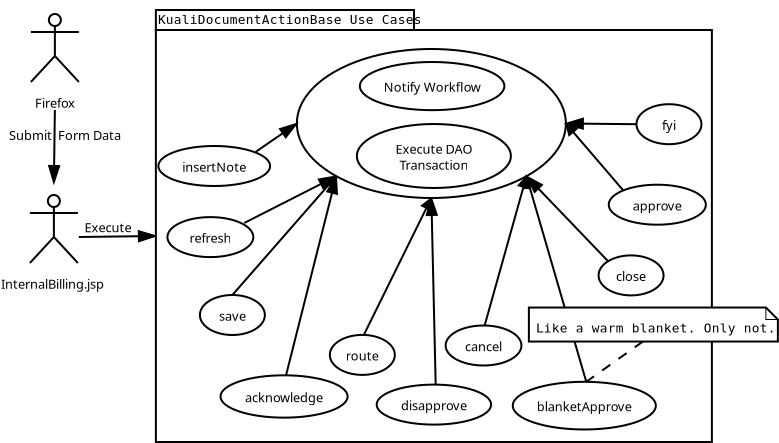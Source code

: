 <?xml version="1.0" encoding="UTF-8"?>
<dia:diagram xmlns:dia="http://www.lysator.liu.se/~alla/dia/">
  <dia:layer name="Background" visible="true">
    <dia:object type="UML - Actor" version="0" id="O0">
      <dia:attribute name="obj_pos">
        <dia:point val="7.2,13.8"/>
      </dia:attribute>
      <dia:attribute name="obj_bb">
        <dia:rectangle val="4.425,11.05;9.898,16.745"/>
      </dia:attribute>
      <dia:attribute name="elem_corner">
        <dia:point val="5.95,11.1"/>
      </dia:attribute>
      <dia:attribute name="elem_width">
        <dia:real val="2.5"/>
      </dia:attribute>
      <dia:attribute name="elem_height">
        <dia:real val="5.4"/>
      </dia:attribute>
      <dia:attribute name="line_colour">
        <dia:color val="#000000"/>
      </dia:attribute>
      <dia:attribute name="fill_colour">
        <dia:color val="#ffffff"/>
      </dia:attribute>
      <dia:attribute name="text">
        <dia:composite type="text">
          <dia:attribute name="string">
            <dia:string>#InternalBilling.jsp#</dia:string>
          </dia:attribute>
          <dia:attribute name="font">
            <dia:font family="sans" style="0" name="Helvetica"/>
          </dia:attribute>
          <dia:attribute name="height">
            <dia:real val="0.8"/>
          </dia:attribute>
          <dia:attribute name="pos">
            <dia:point val="7.2,16.4"/>
          </dia:attribute>
          <dia:attribute name="color">
            <dia:color val="#000000"/>
          </dia:attribute>
          <dia:attribute name="alignment">
            <dia:enum val="1"/>
          </dia:attribute>
        </dia:composite>
      </dia:attribute>
    </dia:object>
    <dia:object type="UML - Actor" version="0" id="O1">
      <dia:attribute name="obj_pos">
        <dia:point val="7.25,4.75"/>
      </dia:attribute>
      <dia:attribute name="obj_bb">
        <dia:rectangle val="5.95,2;8.55,7.645"/>
      </dia:attribute>
      <dia:attribute name="elem_corner">
        <dia:point val="6,2.05"/>
      </dia:attribute>
      <dia:attribute name="elem_width">
        <dia:real val="2.5"/>
      </dia:attribute>
      <dia:attribute name="elem_height">
        <dia:real val="5.4"/>
      </dia:attribute>
      <dia:attribute name="line_colour">
        <dia:color val="#000000"/>
      </dia:attribute>
      <dia:attribute name="fill_colour">
        <dia:color val="#ffffff"/>
      </dia:attribute>
      <dia:attribute name="text">
        <dia:composite type="text">
          <dia:attribute name="string">
            <dia:string>#Firefox#</dia:string>
          </dia:attribute>
          <dia:attribute name="font">
            <dia:font family="sans" style="0" name="Helvetica"/>
          </dia:attribute>
          <dia:attribute name="height">
            <dia:real val="0.8"/>
          </dia:attribute>
          <dia:attribute name="pos">
            <dia:point val="7.25,7.35"/>
          </dia:attribute>
          <dia:attribute name="color">
            <dia:color val="#000000"/>
          </dia:attribute>
          <dia:attribute name="alignment">
            <dia:enum val="1"/>
          </dia:attribute>
        </dia:composite>
      </dia:attribute>
    </dia:object>
    <dia:object type="UML - Message" version="0" id="O2">
      <dia:attribute name="obj_pos">
        <dia:point val="7.25,7.45"/>
      </dia:attribute>
      <dia:attribute name="obj_bb">
        <dia:rectangle val="4.85,7.399;10.65,11.155"/>
      </dia:attribute>
      <dia:attribute name="conn_endpoints">
        <dia:point val="7.25,7.45"/>
        <dia:point val="7.2,11.1"/>
      </dia:attribute>
      <dia:attribute name="line_colour">
        <dia:color val="#000000"/>
      </dia:attribute>
      <dia:attribute name="text">
        <dia:string>#Submit  Form Data#</dia:string>
      </dia:attribute>
      <dia:attribute name="type">
        <dia:enum val="0"/>
      </dia:attribute>
      <dia:attribute name="text_pos">
        <dia:point val="7.75,8.95"/>
      </dia:attribute>
      <dia:connections>
        <dia:connection handle="0" to="O1" connection="6"/>
        <dia:connection handle="1" to="O0" connection="1"/>
      </dia:connections>
    </dia:object>
    <dia:object type="UML - Message" version="0" id="O3">
      <dia:attribute name="obj_pos">
        <dia:point val="8.45,13.8"/>
      </dia:attribute>
      <dia:attribute name="obj_bb">
        <dia:rectangle val="8.399,12.863;12.355,14.151"/>
      </dia:attribute>
      <dia:attribute name="conn_endpoints">
        <dia:point val="8.45,13.8"/>
        <dia:point val="12.3,13.75"/>
      </dia:attribute>
      <dia:attribute name="line_colour">
        <dia:color val="#000000"/>
      </dia:attribute>
      <dia:attribute name="text">
        <dia:string>#Execute#</dia:string>
      </dia:attribute>
      <dia:attribute name="type">
        <dia:enum val="0"/>
      </dia:attribute>
      <dia:attribute name="text_pos">
        <dia:point val="9.9,13.562"/>
      </dia:attribute>
      <dia:connections>
        <dia:connection handle="0" to="O0" connection="4"/>
        <dia:connection handle="1" to="O4" connection="3"/>
      </dia:connections>
    </dia:object>
    <dia:group>
      <dia:object type="UML - LargePackage" version="0" id="O4">
        <dia:attribute name="obj_pos">
          <dia:point val="12.3,3.45"/>
        </dia:attribute>
        <dia:attribute name="obj_bb">
          <dia:rectangle val="12.25,2.4;40.15,24.1"/>
        </dia:attribute>
        <dia:attribute name="elem_corner">
          <dia:point val="12.3,3.45"/>
        </dia:attribute>
        <dia:attribute name="elem_width">
          <dia:real val="27.8"/>
        </dia:attribute>
        <dia:attribute name="elem_height">
          <dia:real val="20.6"/>
        </dia:attribute>
        <dia:attribute name="line_colour">
          <dia:color val="#000000"/>
        </dia:attribute>
        <dia:attribute name="fill_colour">
          <dia:color val="#ffffff"/>
        </dia:attribute>
        <dia:attribute name="stereotype">
          <dia:string>##</dia:string>
        </dia:attribute>
        <dia:attribute name="name">
          <dia:string>#KualiDocumentActionBase Use Cases#</dia:string>
        </dia:attribute>
      </dia:object>
      <dia:object type="Standard - Line" version="0" id="O5">
        <dia:attribute name="obj_pos">
          <dia:point val="22.698,18.695"/>
        </dia:attribute>
        <dia:attribute name="obj_bb">
          <dia:rectangle val="22.631,11.584;26.546,18.762"/>
        </dia:attribute>
        <dia:attribute name="conn_endpoints">
          <dia:point val="22.698,18.695"/>
          <dia:point val="26.075,11.85"/>
        </dia:attribute>
        <dia:attribute name="numcp">
          <dia:int val="1"/>
        </dia:attribute>
        <dia:attribute name="end_arrow">
          <dia:enum val="3"/>
        </dia:attribute>
        <dia:attribute name="end_arrow_length">
          <dia:real val="0.5"/>
        </dia:attribute>
        <dia:attribute name="end_arrow_width">
          <dia:real val="0.5"/>
        </dia:attribute>
        <dia:connections>
          <dia:connection handle="0" to="O11" connection="1"/>
          <dia:connection handle="1" to="O26" connection="6"/>
        </dia:connections>
      </dia:object>
      <dia:object type="Standard - Line" version="0" id="O6">
        <dia:attribute name="obj_pos">
          <dia:point val="33.82,21.04"/>
        </dia:attribute>
        <dia:attribute name="obj_bb">
          <dia:rectangle val="30.336,10.571;33.882,21.102"/>
        </dia:attribute>
        <dia:attribute name="conn_endpoints">
          <dia:point val="33.82,21.04"/>
          <dia:point val="30.83,10.759"/>
        </dia:attribute>
        <dia:attribute name="numcp">
          <dia:int val="1"/>
        </dia:attribute>
        <dia:attribute name="end_arrow">
          <dia:enum val="3"/>
        </dia:attribute>
        <dia:attribute name="end_arrow_length">
          <dia:real val="0.5"/>
        </dia:attribute>
        <dia:attribute name="end_arrow_width">
          <dia:real val="0.5"/>
        </dia:attribute>
        <dia:connections>
          <dia:connection handle="0" to="O12" connection="1"/>
          <dia:connection handle="1" to="O26" connection="7"/>
        </dia:connections>
      </dia:object>
      <dia:object type="UML - Message" version="0" id="O7">
        <dia:attribute name="obj_pos">
          <dia:point val="26.29,21.18"/>
        </dia:attribute>
        <dia:attribute name="obj_bb">
          <dia:rectangle val="25.674,11.791;26.476,21.231"/>
        </dia:attribute>
        <dia:attribute name="conn_endpoints">
          <dia:point val="26.29,21.18"/>
          <dia:point val="26.075,11.85"/>
        </dia:attribute>
        <dia:attribute name="line_colour">
          <dia:color val="#000000"/>
        </dia:attribute>
        <dia:attribute name="text">
          <dia:string>##</dia:string>
        </dia:attribute>
        <dia:attribute name="type">
          <dia:enum val="0"/>
        </dia:attribute>
        <dia:attribute name="text_pos">
          <dia:point val="26.183,16.515"/>
        </dia:attribute>
        <dia:connections>
          <dia:connection handle="0" to="O14" connection="1"/>
          <dia:connection handle="1" to="O26" connection="6"/>
        </dia:connections>
      </dia:object>
      <dia:object type="Standard - Line" version="0" id="O8">
        <dia:attribute name="obj_pos">
          <dia:point val="35.675,11.478"/>
        </dia:attribute>
        <dia:attribute name="obj_bb">
          <dia:rectangle val="32.388,7.762;35.745,11.548"/>
        </dia:attribute>
        <dia:attribute name="conn_endpoints">
          <dia:point val="35.675,11.478"/>
          <dia:point val="32.8,8.125"/>
        </dia:attribute>
        <dia:attribute name="numcp">
          <dia:int val="1"/>
        </dia:attribute>
        <dia:attribute name="end_arrow">
          <dia:enum val="3"/>
        </dia:attribute>
        <dia:attribute name="end_arrow_length">
          <dia:real val="0.5"/>
        </dia:attribute>
        <dia:attribute name="end_arrow_width">
          <dia:real val="0.5"/>
        </dia:attribute>
        <dia:connections>
          <dia:connection handle="0" to="O13" connection="0"/>
          <dia:connection handle="1" to="O26" connection="4"/>
        </dia:connections>
      </dia:object>
      <dia:object type="Standard - Line" version="0" id="O9">
        <dia:attribute name="obj_pos">
          <dia:point val="28.738,18.225"/>
        </dia:attribute>
        <dia:attribute name="obj_bb">
          <dia:rectangle val="28.676,10.576;31.325,18.287"/>
        </dia:attribute>
        <dia:attribute name="conn_endpoints">
          <dia:point val="28.738,18.225"/>
          <dia:point val="30.83,10.759"/>
        </dia:attribute>
        <dia:attribute name="numcp">
          <dia:int val="1"/>
        </dia:attribute>
        <dia:attribute name="end_arrow">
          <dia:enum val="3"/>
        </dia:attribute>
        <dia:attribute name="end_arrow_length">
          <dia:real val="0.5"/>
        </dia:attribute>
        <dia:attribute name="end_arrow_width">
          <dia:real val="0.5"/>
        </dia:attribute>
        <dia:connections>
          <dia:connection handle="0" to="O15" connection="1"/>
          <dia:connection handle="1" to="O26" connection="7"/>
        </dia:connections>
      </dia:object>
      <dia:object type="UML - Usecase" version="0" id="O10">
        <dia:attribute name="obj_pos">
          <dia:point val="14.5,16.7"/>
        </dia:attribute>
        <dia:attribute name="obj_bb">
          <dia:rectangle val="14.5,16.7;17.75,18.7"/>
        </dia:attribute>
        <dia:attribute name="elem_corner">
          <dia:point val="14.5,16.7"/>
        </dia:attribute>
        <dia:attribute name="elem_width">
          <dia:real val="3.25"/>
        </dia:attribute>
        <dia:attribute name="elem_height">
          <dia:real val="2"/>
        </dia:attribute>
        <dia:attribute name="line_colour">
          <dia:color val="#000000"/>
        </dia:attribute>
        <dia:attribute name="fill_colour">
          <dia:color val="#ffffff"/>
        </dia:attribute>
        <dia:attribute name="text_outside">
          <dia:boolean val="false"/>
        </dia:attribute>
        <dia:attribute name="collaboration">
          <dia:boolean val="false"/>
        </dia:attribute>
        <dia:attribute name="text">
          <dia:composite type="text">
            <dia:attribute name="string">
              <dia:string>#save#</dia:string>
            </dia:attribute>
            <dia:attribute name="font">
              <dia:font family="sans" style="0" name="Helvetica"/>
            </dia:attribute>
            <dia:attribute name="height">
              <dia:real val="0.8"/>
            </dia:attribute>
            <dia:attribute name="pos">
              <dia:point val="16.125,18"/>
            </dia:attribute>
            <dia:attribute name="color">
              <dia:color val="#000000"/>
            </dia:attribute>
            <dia:attribute name="alignment">
              <dia:enum val="1"/>
            </dia:attribute>
          </dia:composite>
        </dia:attribute>
        <dia:childnode parent="O4"/>
      </dia:object>
      <dia:object type="UML - Usecase" version="0" id="O11">
        <dia:attribute name="obj_pos">
          <dia:point val="20.998,18.695"/>
        </dia:attribute>
        <dia:attribute name="obj_bb">
          <dia:rectangle val="20.998,18.695;24.398,20.695"/>
        </dia:attribute>
        <dia:attribute name="elem_corner">
          <dia:point val="20.998,18.695"/>
        </dia:attribute>
        <dia:attribute name="elem_width">
          <dia:real val="3.4"/>
        </dia:attribute>
        <dia:attribute name="elem_height">
          <dia:real val="2"/>
        </dia:attribute>
        <dia:attribute name="line_colour">
          <dia:color val="#000000"/>
        </dia:attribute>
        <dia:attribute name="fill_colour">
          <dia:color val="#ffffff"/>
        </dia:attribute>
        <dia:attribute name="text_outside">
          <dia:boolean val="false"/>
        </dia:attribute>
        <dia:attribute name="collaboration">
          <dia:boolean val="false"/>
        </dia:attribute>
        <dia:attribute name="text">
          <dia:composite type="text">
            <dia:attribute name="string">
              <dia:string>#route#</dia:string>
            </dia:attribute>
            <dia:attribute name="font">
              <dia:font family="sans" style="0" name="Helvetica"/>
            </dia:attribute>
            <dia:attribute name="height">
              <dia:real val="0.8"/>
            </dia:attribute>
            <dia:attribute name="pos">
              <dia:point val="22.698,19.995"/>
            </dia:attribute>
            <dia:attribute name="color">
              <dia:color val="#000000"/>
            </dia:attribute>
            <dia:attribute name="alignment">
              <dia:enum val="1"/>
            </dia:attribute>
          </dia:composite>
        </dia:attribute>
      </dia:object>
      <dia:object type="UML - Usecase" version="0" id="O12">
        <dia:attribute name="obj_pos">
          <dia:point val="30.145,21.04"/>
        </dia:attribute>
        <dia:attribute name="obj_bb">
          <dia:rectangle val="30.145,21.04;37.495,23.49"/>
        </dia:attribute>
        <dia:attribute name="elem_corner">
          <dia:point val="30.145,21.04"/>
        </dia:attribute>
        <dia:attribute name="elem_width">
          <dia:real val="7.35"/>
        </dia:attribute>
        <dia:attribute name="elem_height">
          <dia:real val="2.45"/>
        </dia:attribute>
        <dia:attribute name="line_colour">
          <dia:color val="#000000"/>
        </dia:attribute>
        <dia:attribute name="fill_colour">
          <dia:color val="#ffffff"/>
        </dia:attribute>
        <dia:attribute name="text_outside">
          <dia:boolean val="false"/>
        </dia:attribute>
        <dia:attribute name="collaboration">
          <dia:boolean val="false"/>
        </dia:attribute>
        <dia:attribute name="text">
          <dia:composite type="text">
            <dia:attribute name="string">
              <dia:string>#blanketApprove#</dia:string>
            </dia:attribute>
            <dia:attribute name="font">
              <dia:font family="sans" style="0" name="Helvetica"/>
            </dia:attribute>
            <dia:attribute name="height">
              <dia:real val="0.8"/>
            </dia:attribute>
            <dia:attribute name="pos">
              <dia:point val="33.82,22.565"/>
            </dia:attribute>
            <dia:attribute name="color">
              <dia:color val="#000000"/>
            </dia:attribute>
            <dia:attribute name="alignment">
              <dia:enum val="1"/>
            </dia:attribute>
          </dia:composite>
        </dia:attribute>
      </dia:object>
      <dia:object type="UML - Usecase" version="0" id="O13">
        <dia:attribute name="obj_pos">
          <dia:point val="34.943,11.185"/>
        </dia:attribute>
        <dia:attribute name="obj_bb">
          <dia:rectangle val="34.943,11.185;39.943,13.185"/>
        </dia:attribute>
        <dia:attribute name="elem_corner">
          <dia:point val="34.943,11.185"/>
        </dia:attribute>
        <dia:attribute name="elem_width">
          <dia:real val="5"/>
        </dia:attribute>
        <dia:attribute name="elem_height">
          <dia:real val="2"/>
        </dia:attribute>
        <dia:attribute name="line_colour">
          <dia:color val="#000000"/>
        </dia:attribute>
        <dia:attribute name="fill_colour">
          <dia:color val="#ffffff"/>
        </dia:attribute>
        <dia:attribute name="text_outside">
          <dia:boolean val="false"/>
        </dia:attribute>
        <dia:attribute name="collaboration">
          <dia:boolean val="false"/>
        </dia:attribute>
        <dia:attribute name="text">
          <dia:composite type="text">
            <dia:attribute name="string">
              <dia:string>#approve#</dia:string>
            </dia:attribute>
            <dia:attribute name="font">
              <dia:font family="sans" style="0" name="Helvetica"/>
            </dia:attribute>
            <dia:attribute name="height">
              <dia:real val="0.8"/>
            </dia:attribute>
            <dia:attribute name="pos">
              <dia:point val="37.443,12.485"/>
            </dia:attribute>
            <dia:attribute name="color">
              <dia:color val="#000000"/>
            </dia:attribute>
            <dia:attribute name="alignment">
              <dia:enum val="1"/>
            </dia:attribute>
          </dia:composite>
        </dia:attribute>
      </dia:object>
      <dia:object type="UML - Usecase" version="0" id="O14">
        <dia:attribute name="obj_pos">
          <dia:point val="23.34,21.18"/>
        </dia:attribute>
        <dia:attribute name="obj_bb">
          <dia:rectangle val="23.34,21.18;29.24,23.18"/>
        </dia:attribute>
        <dia:attribute name="elem_corner">
          <dia:point val="23.34,21.18"/>
        </dia:attribute>
        <dia:attribute name="elem_width">
          <dia:real val="5.9"/>
        </dia:attribute>
        <dia:attribute name="elem_height">
          <dia:real val="2"/>
        </dia:attribute>
        <dia:attribute name="line_colour">
          <dia:color val="#000000"/>
        </dia:attribute>
        <dia:attribute name="fill_colour">
          <dia:color val="#ffffff"/>
        </dia:attribute>
        <dia:attribute name="text_outside">
          <dia:boolean val="false"/>
        </dia:attribute>
        <dia:attribute name="collaboration">
          <dia:boolean val="false"/>
        </dia:attribute>
        <dia:attribute name="text">
          <dia:composite type="text">
            <dia:attribute name="string">
              <dia:string>#disapprove#</dia:string>
            </dia:attribute>
            <dia:attribute name="font">
              <dia:font family="sans" style="0" name="Helvetica"/>
            </dia:attribute>
            <dia:attribute name="height">
              <dia:real val="0.8"/>
            </dia:attribute>
            <dia:attribute name="pos">
              <dia:point val="26.29,22.48"/>
            </dia:attribute>
            <dia:attribute name="color">
              <dia:color val="#000000"/>
            </dia:attribute>
            <dia:attribute name="alignment">
              <dia:enum val="1"/>
            </dia:attribute>
          </dia:composite>
        </dia:attribute>
      </dia:object>
      <dia:object type="UML - Usecase" version="0" id="O15">
        <dia:attribute name="obj_pos">
          <dia:point val="26.788,18.225"/>
        </dia:attribute>
        <dia:attribute name="obj_bb">
          <dia:rectangle val="26.788,18.225;30.688,20.225"/>
        </dia:attribute>
        <dia:attribute name="elem_corner">
          <dia:point val="26.788,18.225"/>
        </dia:attribute>
        <dia:attribute name="elem_width">
          <dia:real val="3.9"/>
        </dia:attribute>
        <dia:attribute name="elem_height">
          <dia:real val="2"/>
        </dia:attribute>
        <dia:attribute name="line_colour">
          <dia:color val="#000000"/>
        </dia:attribute>
        <dia:attribute name="fill_colour">
          <dia:color val="#ffffff"/>
        </dia:attribute>
        <dia:attribute name="text_outside">
          <dia:boolean val="false"/>
        </dia:attribute>
        <dia:attribute name="collaboration">
          <dia:boolean val="false"/>
        </dia:attribute>
        <dia:attribute name="text">
          <dia:composite type="text">
            <dia:attribute name="string">
              <dia:string>#cancel#</dia:string>
            </dia:attribute>
            <dia:attribute name="font">
              <dia:font family="sans" style="0" name="Helvetica"/>
            </dia:attribute>
            <dia:attribute name="height">
              <dia:real val="0.8"/>
            </dia:attribute>
            <dia:attribute name="pos">
              <dia:point val="28.738,19.525"/>
            </dia:attribute>
            <dia:attribute name="color">
              <dia:color val="#000000"/>
            </dia:attribute>
            <dia:attribute name="alignment">
              <dia:enum val="1"/>
            </dia:attribute>
          </dia:composite>
        </dia:attribute>
      </dia:object>
      <dia:object type="UML - Usecase" version="0" id="O16">
        <dia:attribute name="obj_pos">
          <dia:point val="34.435,14.72"/>
        </dia:attribute>
        <dia:attribute name="obj_bb">
          <dia:rectangle val="34.435,14.72;37.685,16.72"/>
        </dia:attribute>
        <dia:attribute name="elem_corner">
          <dia:point val="34.435,14.72"/>
        </dia:attribute>
        <dia:attribute name="elem_width">
          <dia:real val="3.25"/>
        </dia:attribute>
        <dia:attribute name="elem_height">
          <dia:real val="2"/>
        </dia:attribute>
        <dia:attribute name="line_colour">
          <dia:color val="#000000"/>
        </dia:attribute>
        <dia:attribute name="fill_colour">
          <dia:color val="#ffffff"/>
        </dia:attribute>
        <dia:attribute name="text_outside">
          <dia:boolean val="false"/>
        </dia:attribute>
        <dia:attribute name="collaboration">
          <dia:boolean val="false"/>
        </dia:attribute>
        <dia:attribute name="text">
          <dia:composite type="text">
            <dia:attribute name="string">
              <dia:string>#close#</dia:string>
            </dia:attribute>
            <dia:attribute name="font">
              <dia:font family="sans" style="0" name="Helvetica"/>
            </dia:attribute>
            <dia:attribute name="height">
              <dia:real val="0.8"/>
            </dia:attribute>
            <dia:attribute name="pos">
              <dia:point val="36.06,16.02"/>
            </dia:attribute>
            <dia:attribute name="color">
              <dia:color val="#000000"/>
            </dia:attribute>
            <dia:attribute name="alignment">
              <dia:enum val="1"/>
            </dia:attribute>
          </dia:composite>
        </dia:attribute>
      </dia:object>
      <dia:object type="Standard - Line" version="0" id="O17">
        <dia:attribute name="obj_pos">
          <dia:point val="36.65,19.025"/>
        </dia:attribute>
        <dia:attribute name="obj_bb">
          <dia:rectangle val="33.75,18.955;36.72,21.11"/>
        </dia:attribute>
        <dia:attribute name="conn_endpoints">
          <dia:point val="36.65,19.025"/>
          <dia:point val="33.82,21.04"/>
        </dia:attribute>
        <dia:attribute name="numcp">
          <dia:int val="1"/>
        </dia:attribute>
        <dia:attribute name="line_style">
          <dia:enum val="1"/>
        </dia:attribute>
        <dia:attribute name="dashlength">
          <dia:real val="0.5"/>
        </dia:attribute>
        <dia:connections>
          <dia:connection handle="0" to="O18" connection="6"/>
          <dia:connection handle="1" to="O12" connection="1"/>
        </dia:connections>
      </dia:object>
      <dia:object type="UML - Note" version="0" id="O18">
        <dia:attribute name="obj_pos">
          <dia:point val="30.95,17.325"/>
        </dia:attribute>
        <dia:attribute name="obj_bb">
          <dia:rectangle val="30.9,17.275;42.4,19.075"/>
        </dia:attribute>
        <dia:attribute name="elem_corner">
          <dia:point val="30.95,17.325"/>
        </dia:attribute>
        <dia:attribute name="elem_width">
          <dia:real val="11.4"/>
        </dia:attribute>
        <dia:attribute name="elem_height">
          <dia:real val="1.7"/>
        </dia:attribute>
        <dia:attribute name="line_colour">
          <dia:color val="#000000"/>
        </dia:attribute>
        <dia:attribute name="fill_colour">
          <dia:color val="#ffffff"/>
        </dia:attribute>
        <dia:attribute name="text">
          <dia:composite type="text">
            <dia:attribute name="string">
              <dia:string>#Like a warm blanket. Only not.#</dia:string>
            </dia:attribute>
            <dia:attribute name="font">
              <dia:font family="monospace" style="0" name="Courier"/>
            </dia:attribute>
            <dia:attribute name="height">
              <dia:real val="0.8"/>
            </dia:attribute>
            <dia:attribute name="pos">
              <dia:point val="31.3,18.525"/>
            </dia:attribute>
            <dia:attribute name="color">
              <dia:color val="#000000"/>
            </dia:attribute>
            <dia:attribute name="alignment">
              <dia:enum val="0"/>
            </dia:attribute>
          </dia:composite>
        </dia:attribute>
      </dia:object>
      <dia:object type="UML - Usecase" version="0" id="O19">
        <dia:attribute name="obj_pos">
          <dia:point val="15.533,20.715"/>
        </dia:attribute>
        <dia:attribute name="obj_bb">
          <dia:rectangle val="15.533,20.715;22.083,22.898"/>
        </dia:attribute>
        <dia:attribute name="elem_corner">
          <dia:point val="15.533,20.715"/>
        </dia:attribute>
        <dia:attribute name="elem_width">
          <dia:real val="6.55"/>
        </dia:attribute>
        <dia:attribute name="elem_height">
          <dia:real val="2.183"/>
        </dia:attribute>
        <dia:attribute name="line_colour">
          <dia:color val="#000000"/>
        </dia:attribute>
        <dia:attribute name="fill_colour">
          <dia:color val="#ffffff"/>
        </dia:attribute>
        <dia:attribute name="text_outside">
          <dia:boolean val="false"/>
        </dia:attribute>
        <dia:attribute name="collaboration">
          <dia:boolean val="false"/>
        </dia:attribute>
        <dia:attribute name="text">
          <dia:composite type="text">
            <dia:attribute name="string">
              <dia:string>#acknowledge#</dia:string>
            </dia:attribute>
            <dia:attribute name="font">
              <dia:font family="sans" style="0" name="Helvetica"/>
            </dia:attribute>
            <dia:attribute name="height">
              <dia:real val="0.8"/>
            </dia:attribute>
            <dia:attribute name="pos">
              <dia:point val="18.808,22.107"/>
            </dia:attribute>
            <dia:attribute name="color">
              <dia:color val="#000000"/>
            </dia:attribute>
            <dia:attribute name="alignment">
              <dia:enum val="1"/>
            </dia:attribute>
          </dia:composite>
        </dia:attribute>
      </dia:object>
      <dia:object type="UML - Usecase" version="0" id="O20">
        <dia:attribute name="obj_pos">
          <dia:point val="36.33,7.16"/>
        </dia:attribute>
        <dia:attribute name="obj_bb">
          <dia:rectangle val="36.33,7.16;39.58,9.16"/>
        </dia:attribute>
        <dia:attribute name="elem_corner">
          <dia:point val="36.33,7.16"/>
        </dia:attribute>
        <dia:attribute name="elem_width">
          <dia:real val="3.25"/>
        </dia:attribute>
        <dia:attribute name="elem_height">
          <dia:real val="2"/>
        </dia:attribute>
        <dia:attribute name="line_colour">
          <dia:color val="#000000"/>
        </dia:attribute>
        <dia:attribute name="fill_colour">
          <dia:color val="#ffffff"/>
        </dia:attribute>
        <dia:attribute name="text_outside">
          <dia:boolean val="false"/>
        </dia:attribute>
        <dia:attribute name="collaboration">
          <dia:boolean val="false"/>
        </dia:attribute>
        <dia:attribute name="text">
          <dia:composite type="text">
            <dia:attribute name="string">
              <dia:string>#fyi#</dia:string>
            </dia:attribute>
            <dia:attribute name="font">
              <dia:font family="sans" style="0" name="Helvetica"/>
            </dia:attribute>
            <dia:attribute name="height">
              <dia:real val="0.8"/>
            </dia:attribute>
            <dia:attribute name="pos">
              <dia:point val="37.955,8.46"/>
            </dia:attribute>
            <dia:attribute name="color">
              <dia:color val="#000000"/>
            </dia:attribute>
            <dia:attribute name="alignment">
              <dia:enum val="1"/>
            </dia:attribute>
          </dia:composite>
        </dia:attribute>
      </dia:object>
      <dia:object type="UML - Usecase" version="0" id="O21">
        <dia:attribute name="obj_pos">
          <dia:point val="12.878,12.805"/>
        </dia:attribute>
        <dia:attribute name="obj_bb">
          <dia:rectangle val="12.878,12.805;17.378,14.805"/>
        </dia:attribute>
        <dia:attribute name="elem_corner">
          <dia:point val="12.878,12.805"/>
        </dia:attribute>
        <dia:attribute name="elem_width">
          <dia:real val="4.5"/>
        </dia:attribute>
        <dia:attribute name="elem_height">
          <dia:real val="2"/>
        </dia:attribute>
        <dia:attribute name="line_colour">
          <dia:color val="#000000"/>
        </dia:attribute>
        <dia:attribute name="fill_colour">
          <dia:color val="#ffffff"/>
        </dia:attribute>
        <dia:attribute name="text_outside">
          <dia:boolean val="false"/>
        </dia:attribute>
        <dia:attribute name="collaboration">
          <dia:boolean val="false"/>
        </dia:attribute>
        <dia:attribute name="text">
          <dia:composite type="text">
            <dia:attribute name="string">
              <dia:string>#refresh#</dia:string>
            </dia:attribute>
            <dia:attribute name="font">
              <dia:font family="sans" style="0" name="Helvetica"/>
            </dia:attribute>
            <dia:attribute name="height">
              <dia:real val="0.8"/>
            </dia:attribute>
            <dia:attribute name="pos">
              <dia:point val="15.128,14.105"/>
            </dia:attribute>
            <dia:attribute name="color">
              <dia:color val="#000000"/>
            </dia:attribute>
            <dia:attribute name="alignment">
              <dia:enum val="1"/>
            </dia:attribute>
          </dia:composite>
        </dia:attribute>
      </dia:object>
      <dia:object type="UML - Usecase" version="0" id="O22">
        <dia:attribute name="obj_pos">
          <dia:point val="12.425,9.25"/>
        </dia:attribute>
        <dia:attribute name="obj_bb">
          <dia:rectangle val="12.425,9.25;18.125,11.25"/>
        </dia:attribute>
        <dia:attribute name="elem_corner">
          <dia:point val="12.425,9.25"/>
        </dia:attribute>
        <dia:attribute name="elem_width">
          <dia:real val="5.7"/>
        </dia:attribute>
        <dia:attribute name="elem_height">
          <dia:real val="2"/>
        </dia:attribute>
        <dia:attribute name="line_colour">
          <dia:color val="#000000"/>
        </dia:attribute>
        <dia:attribute name="fill_colour">
          <dia:color val="#ffffff"/>
        </dia:attribute>
        <dia:attribute name="text_outside">
          <dia:boolean val="false"/>
        </dia:attribute>
        <dia:attribute name="collaboration">
          <dia:boolean val="false"/>
        </dia:attribute>
        <dia:attribute name="text">
          <dia:composite type="text">
            <dia:attribute name="string">
              <dia:string>#insertNote#</dia:string>
            </dia:attribute>
            <dia:attribute name="font">
              <dia:font family="sans" style="0" name="Helvetica"/>
            </dia:attribute>
            <dia:attribute name="height">
              <dia:real val="0.8"/>
            </dia:attribute>
            <dia:attribute name="pos">
              <dia:point val="15.275,10.55"/>
            </dia:attribute>
            <dia:attribute name="color">
              <dia:color val="#000000"/>
            </dia:attribute>
            <dia:attribute name="alignment">
              <dia:enum val="1"/>
            </dia:attribute>
          </dia:composite>
        </dia:attribute>
      </dia:object>
      <dia:object type="Standard - Line" version="0" id="O23">
        <dia:attribute name="obj_pos">
          <dia:point val="16.125,16.7"/>
        </dia:attribute>
        <dia:attribute name="obj_bb">
          <dia:rectangle val="16.055,10.392;21.729,16.771"/>
        </dia:attribute>
        <dia:attribute name="conn_endpoints">
          <dia:point val="16.125,16.7"/>
          <dia:point val="21.32,10.759"/>
        </dia:attribute>
        <dia:attribute name="numcp">
          <dia:int val="1"/>
        </dia:attribute>
        <dia:attribute name="end_arrow">
          <dia:enum val="3"/>
        </dia:attribute>
        <dia:attribute name="end_arrow_length">
          <dia:real val="0.5"/>
        </dia:attribute>
        <dia:attribute name="end_arrow_width">
          <dia:real val="0.5"/>
        </dia:attribute>
        <dia:connections>
          <dia:connection handle="0" to="O10" connection="1"/>
          <dia:connection handle="1" to="O26" connection="5"/>
        </dia:connections>
        <dia:childnode parent="O4"/>
      </dia:object>
      <dia:object type="UML - Message" version="0" id="O24">
        <dia:attribute name="obj_pos">
          <dia:point val="18.808,20.715"/>
        </dia:attribute>
        <dia:attribute name="obj_bb">
          <dia:rectangle val="18.747,10.613;21.72,20.776"/>
        </dia:attribute>
        <dia:attribute name="conn_endpoints">
          <dia:point val="18.808,20.715"/>
          <dia:point val="21.32,10.759"/>
        </dia:attribute>
        <dia:attribute name="line_colour">
          <dia:color val="#000000"/>
        </dia:attribute>
        <dia:attribute name="text">
          <dia:string>##</dia:string>
        </dia:attribute>
        <dia:attribute name="type">
          <dia:enum val="0"/>
        </dia:attribute>
        <dia:attribute name="text_pos">
          <dia:point val="20.064,15.737"/>
        </dia:attribute>
        <dia:connections>
          <dia:connection handle="0" to="O19" connection="1"/>
          <dia:connection handle="1" to="O26" connection="5"/>
        </dia:connections>
        <dia:childnode parent="O4"/>
      </dia:object>
      <dia:object type="UML - Message" version="0" id="O25">
        <dia:attribute name="obj_pos">
          <dia:point val="16.719,13.098"/>
        </dia:attribute>
        <dia:attribute name="obj_bb">
          <dia:rectangle val="16.651,10.38;21.546,13.165"/>
        </dia:attribute>
        <dia:attribute name="conn_endpoints">
          <dia:point val="16.719,13.098"/>
          <dia:point val="21.32,10.759"/>
        </dia:attribute>
        <dia:attribute name="line_colour">
          <dia:color val="#000000"/>
        </dia:attribute>
        <dia:attribute name="text">
          <dia:string>##</dia:string>
        </dia:attribute>
        <dia:attribute name="type">
          <dia:enum val="0"/>
        </dia:attribute>
        <dia:attribute name="text_pos">
          <dia:point val="19.019,11.928"/>
        </dia:attribute>
        <dia:connections>
          <dia:connection handle="0" to="O21" connection="2"/>
          <dia:connection handle="1" to="O26" connection="5"/>
        </dia:connections>
      </dia:object>
      <dia:group>
        <dia:object type="Standard - Ellipse" version="0" id="O26">
          <dia:attribute name="obj_pos">
            <dia:point val="19.35,4.4"/>
          </dia:attribute>
          <dia:attribute name="obj_bb">
            <dia:rectangle val="19.3,4.35;32.85,11.9"/>
          </dia:attribute>
          <dia:attribute name="elem_corner">
            <dia:point val="19.35,4.4"/>
          </dia:attribute>
          <dia:attribute name="elem_width">
            <dia:real val="13.45"/>
          </dia:attribute>
          <dia:attribute name="elem_height">
            <dia:real val="7.45"/>
          </dia:attribute>
          <dia:childnode parent="O4"/>
        </dia:object>
        <dia:object type="UML - Usecase" version="0" id="O27">
          <dia:attribute name="obj_pos">
            <dia:point val="22.5,5.05"/>
          </dia:attribute>
          <dia:attribute name="obj_bb">
            <dia:rectangle val="22.5,5.05;29.8,7.483"/>
          </dia:attribute>
          <dia:attribute name="elem_corner">
            <dia:point val="22.5,5.05"/>
          </dia:attribute>
          <dia:attribute name="elem_width">
            <dia:real val="7.3"/>
          </dia:attribute>
          <dia:attribute name="elem_height">
            <dia:real val="2.433"/>
          </dia:attribute>
          <dia:attribute name="line_colour">
            <dia:color val="#000000"/>
          </dia:attribute>
          <dia:attribute name="fill_colour">
            <dia:color val="#ffffff"/>
          </dia:attribute>
          <dia:attribute name="text_outside">
            <dia:boolean val="false"/>
          </dia:attribute>
          <dia:attribute name="collaboration">
            <dia:boolean val="false"/>
          </dia:attribute>
          <dia:attribute name="text">
            <dia:composite type="text">
              <dia:attribute name="string">
                <dia:string>#Notify Workflow#</dia:string>
              </dia:attribute>
              <dia:attribute name="font">
                <dia:font family="sans" style="0" name="Helvetica"/>
              </dia:attribute>
              <dia:attribute name="height">
                <dia:real val="0.8"/>
              </dia:attribute>
              <dia:attribute name="pos">
                <dia:point val="26.15,6.567"/>
              </dia:attribute>
              <dia:attribute name="color">
                <dia:color val="#000000"/>
              </dia:attribute>
              <dia:attribute name="alignment">
                <dia:enum val="1"/>
              </dia:attribute>
            </dia:composite>
          </dia:attribute>
          <dia:childnode parent="O4"/>
        </dia:object>
        <dia:object type="UML - Usecase" version="0" id="O28">
          <dia:attribute name="obj_pos">
            <dia:point val="22.35,8.15"/>
          </dia:attribute>
          <dia:attribute name="obj_bb">
            <dia:rectangle val="22.35,8.15;30.45,11.35"/>
          </dia:attribute>
          <dia:attribute name="elem_corner">
            <dia:point val="22.35,8.15"/>
          </dia:attribute>
          <dia:attribute name="elem_width">
            <dia:real val="8.1"/>
          </dia:attribute>
          <dia:attribute name="elem_height">
            <dia:real val="3.2"/>
          </dia:attribute>
          <dia:attribute name="line_colour">
            <dia:color val="#000000"/>
          </dia:attribute>
          <dia:attribute name="fill_colour">
            <dia:color val="#ffffff"/>
          </dia:attribute>
          <dia:attribute name="text_outside">
            <dia:boolean val="false"/>
          </dia:attribute>
          <dia:attribute name="collaboration">
            <dia:boolean val="false"/>
          </dia:attribute>
          <dia:attribute name="text">
            <dia:composite type="text">
              <dia:attribute name="string">
                <dia:string>#Execute DAO
Transaction#</dia:string>
              </dia:attribute>
              <dia:attribute name="font">
                <dia:font family="sans" style="0" name="Helvetica"/>
              </dia:attribute>
              <dia:attribute name="height">
                <dia:real val="0.8"/>
              </dia:attribute>
              <dia:attribute name="pos">
                <dia:point val="26.4,9.65"/>
              </dia:attribute>
              <dia:attribute name="color">
                <dia:color val="#000000"/>
              </dia:attribute>
              <dia:attribute name="alignment">
                <dia:enum val="1"/>
              </dia:attribute>
            </dia:composite>
          </dia:attribute>
          <dia:childnode parent="O4"/>
        </dia:object>
      </dia:group>
      <dia:object type="UML - Message" version="0" id="O29">
        <dia:attribute name="obj_pos">
          <dia:point val="36.33,8.16"/>
        </dia:attribute>
        <dia:attribute name="obj_bb">
          <dia:rectangle val="32.746,7.442;36.381,8.525"/>
        </dia:attribute>
        <dia:attribute name="conn_endpoints">
          <dia:point val="36.33,8.16"/>
          <dia:point val="32.8,8.125"/>
        </dia:attribute>
        <dia:attribute name="line_colour">
          <dia:color val="#000000"/>
        </dia:attribute>
        <dia:attribute name="text">
          <dia:string>##</dia:string>
        </dia:attribute>
        <dia:attribute name="type">
          <dia:enum val="0"/>
        </dia:attribute>
        <dia:attribute name="text_pos">
          <dia:point val="34.565,8.143"/>
        </dia:attribute>
        <dia:connections>
          <dia:connection handle="0" to="O20" connection="3"/>
          <dia:connection handle="1" to="O26" connection="4"/>
        </dia:connections>
      </dia:object>
      <dia:object type="UML - Message" version="0" id="O30">
        <dia:attribute name="obj_pos">
          <dia:point val="34.911,15.013"/>
        </dia:attribute>
        <dia:attribute name="obj_bb">
          <dia:rectangle val="30.507,10.446;34.982,15.084"/>
        </dia:attribute>
        <dia:attribute name="conn_endpoints">
          <dia:point val="34.911,15.013"/>
          <dia:point val="30.83,10.759"/>
        </dia:attribute>
        <dia:attribute name="line_colour">
          <dia:color val="#000000"/>
        </dia:attribute>
        <dia:attribute name="text">
          <dia:string>##</dia:string>
        </dia:attribute>
        <dia:attribute name="type">
          <dia:enum val="0"/>
        </dia:attribute>
        <dia:attribute name="text_pos">
          <dia:point val="32.871,12.886"/>
        </dia:attribute>
        <dia:connections>
          <dia:connection handle="0" to="O16" connection="0"/>
          <dia:connection handle="1" to="O26" connection="7"/>
        </dia:connections>
      </dia:object>
      <dia:object type="UML - Message" version="0" id="O31">
        <dia:attribute name="obj_pos">
          <dia:point val="17.29,9.543"/>
        </dia:attribute>
        <dia:attribute name="obj_bb">
          <dia:rectangle val="17.221,7.767;19.618,9.612"/>
        </dia:attribute>
        <dia:attribute name="conn_endpoints">
          <dia:point val="17.29,9.543"/>
          <dia:point val="19.35,8.125"/>
        </dia:attribute>
        <dia:attribute name="line_colour">
          <dia:color val="#000000"/>
        </dia:attribute>
        <dia:attribute name="text">
          <dia:string>##</dia:string>
        </dia:attribute>
        <dia:attribute name="type">
          <dia:enum val="0"/>
        </dia:attribute>
        <dia:attribute name="text_pos">
          <dia:point val="18.32,8.834"/>
        </dia:attribute>
        <dia:connections>
          <dia:connection handle="0" to="O22" connection="2"/>
          <dia:connection handle="1" to="O26" connection="3"/>
        </dia:connections>
      </dia:object>
    </dia:group>
  </dia:layer>
</dia:diagram>

